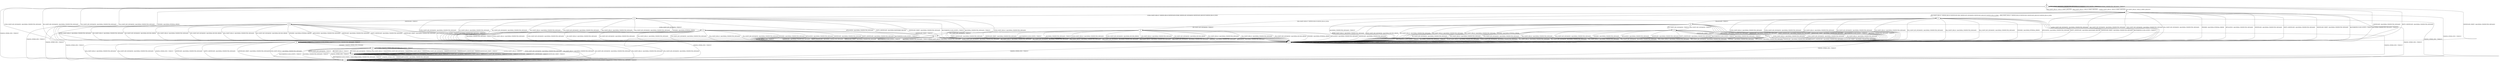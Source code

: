 digraph h4 {
s0 [label="s0"];
s1 [label="s1"];
s2 [label="s2"];
s3 [label="s3"];
s4 [label="s4"];
s5 [label="s5"];
s11 [label="s11"];
s6 [label="s6"];
s7 [label="s7"];
s12 [label="s12"];
s8 [label="s8"];
s9 [label="s9"];
s13 [label="s13"];
s10 [label="s10"];
s14 [label="s14"];
s15 [label="s15"];
s0 -> s1 [label="ECDH_CLIENT_HELLO / HELLO_VERIFY_REQUEST"];
s0 -> s2 [label="ECDH_CLIENT_KEY_EXCHANGE / Alert(FATAL,UNEXPECTED_MESSAGE)"];
s0 -> s1 [label="DH_CLIENT_HELLO / HELLO_VERIFY_REQUEST"];
s0 -> s2 [label="DH_CLIENT_KEY_EXCHANGE / Alert(FATAL,UNEXPECTED_MESSAGE)"];
s0 -> s1 [label="PSK_CLIENT_HELLO / HELLO_VERIFY_REQUEST"];
s0 -> s2 [label="PSK_CLIENT_KEY_EXCHANGE / Alert(FATAL,UNEXPECTED_MESSAGE)"];
s0 -> s1 [label="RSA_CLIENT_HELLO / HELLO_VERIFY_REQUEST"];
s0 -> s2 [label="RSA_CLIENT_KEY_EXCHANGE / Alert(FATAL,UNEXPECTED_MESSAGE)"];
s0 -> s3 [label="CHANGE_CIPHER_SPEC / TIMEOUT"];
s0 -> s2 [label="FINISHED / Alert(FATAL,INTERNAL_ERROR)"];
s0 -> s0 [label="APPLICATION / Alert(FATAL,UNEXPECTED_MESSAGE)"];
s0 -> s2 [label="CERTIFICATE / Alert(FATAL,UNEXPECTED_MESSAGE)"];
s0 -> s2 [label="EMPTY_CERTIFICATE / Alert(FATAL,UNEXPECTED_MESSAGE)"];
s0 -> s2 [label="CERTIFICATE_VERIFY / Alert(FATAL,UNEXPECTED_MESSAGE)"];
s0 -> s0 [label="Alert(WARNING,CLOSE_NOTIFY) / TIMEOUT"];
s0 -> s0 [label="Alert(FATAL,UNEXPECTED_MESSAGE) / TIMEOUT"];
s1 -> s4 [label="ECDH_CLIENT_HELLO / SERVER_HELLO,CERTIFICATE,ECDHE_SERVER_KEY_EXCHANGE,CERTIFICATE_REQUEST,SERVER_HELLO_DONE"];
s1 -> s2 [label="ECDH_CLIENT_KEY_EXCHANGE / Alert(FATAL,UNEXPECTED_MESSAGE)"];
s1 -> s11 [label="DH_CLIENT_HELLO / SERVER_HELLO,CERTIFICATE,DHE_SERVER_KEY_EXCHANGE,CERTIFICATE_REQUEST,SERVER_HELLO_DONE"];
s1 -> s2 [label="DH_CLIENT_KEY_EXCHANGE / Alert(FATAL,UNEXPECTED_MESSAGE)"];
s1 -> s5 [label="PSK_CLIENT_HELLO / SERVER_HELLO,SERVER_HELLO_DONE"];
s1 -> s2 [label="PSK_CLIENT_KEY_EXCHANGE / Alert(FATAL,UNEXPECTED_MESSAGE)"];
s1 -> s11 [label="RSA_CLIENT_HELLO / SERVER_HELLO,CERTIFICATE,CERTIFICATE_REQUEST,SERVER_HELLO_DONE"];
s1 -> s2 [label="RSA_CLIENT_KEY_EXCHANGE / Alert(FATAL,UNEXPECTED_MESSAGE)"];
s1 -> s3 [label="CHANGE_CIPHER_SPEC / TIMEOUT"];
s1 -> s2 [label="FINISHED / Alert(FATAL,INTERNAL_ERROR)"];
s1 -> s2 [label="APPLICATION / Alert(FATAL,UNEXPECTED_MESSAGE)"];
s1 -> s2 [label="CERTIFICATE / Alert(FATAL,UNEXPECTED_MESSAGE)"];
s1 -> s2 [label="EMPTY_CERTIFICATE / Alert(FATAL,UNEXPECTED_MESSAGE)"];
s1 -> s2 [label="CERTIFICATE_VERIFY / Alert(FATAL,UNEXPECTED_MESSAGE)"];
s1 -> s2 [label="Alert(WARNING,CLOSE_NOTIFY) / TIMEOUT"];
s1 -> s2 [label="Alert(FATAL,UNEXPECTED_MESSAGE) / TIMEOUT"];
s2 -> s2 [label="ECDH_CLIENT_HELLO / TIMEOUT"];
s2 -> s2 [label="ECDH_CLIENT_KEY_EXCHANGE / TIMEOUT"];
s2 -> s2 [label="DH_CLIENT_HELLO / TIMEOUT"];
s2 -> s2 [label="DH_CLIENT_KEY_EXCHANGE / TIMEOUT"];
s2 -> s2 [label="PSK_CLIENT_HELLO / TIMEOUT"];
s2 -> s2 [label="PSK_CLIENT_KEY_EXCHANGE / TIMEOUT"];
s2 -> s2 [label="RSA_CLIENT_HELLO / TIMEOUT"];
s2 -> s2 [label="RSA_CLIENT_KEY_EXCHANGE / TIMEOUT"];
s2 -> s3 [label="CHANGE_CIPHER_SPEC / TIMEOUT"];
s2 -> s2 [label="FINISHED / TIMEOUT"];
s2 -> s2 [label="APPLICATION / Alert(FATAL,UNEXPECTED_MESSAGE)"];
s2 -> s2 [label="CERTIFICATE / TIMEOUT"];
s2 -> s2 [label="EMPTY_CERTIFICATE / TIMEOUT"];
s2 -> s2 [label="CERTIFICATE_VERIFY / TIMEOUT"];
s2 -> s2 [label="Alert(WARNING,CLOSE_NOTIFY) / TIMEOUT"];
s2 -> s2 [label="Alert(FATAL,UNEXPECTED_MESSAGE) / TIMEOUT"];
s3 -> s3 [label="ECDH_CLIENT_HELLO / TIMEOUT"];
s3 -> s3 [label="ECDH_CLIENT_KEY_EXCHANGE / TIMEOUT"];
s3 -> s3 [label="DH_CLIENT_HELLO / TIMEOUT"];
s3 -> s3 [label="DH_CLIENT_KEY_EXCHANGE / TIMEOUT"];
s3 -> s3 [label="PSK_CLIENT_HELLO / TIMEOUT"];
s3 -> s3 [label="PSK_CLIENT_KEY_EXCHANGE / TIMEOUT"];
s3 -> s3 [label="RSA_CLIENT_HELLO / TIMEOUT"];
s3 -> s3 [label="RSA_CLIENT_KEY_EXCHANGE / TIMEOUT"];
s3 -> s3 [label="CHANGE_CIPHER_SPEC / TIMEOUT"];
s3 -> s3 [label="FINISHED / TIMEOUT"];
s3 -> s3 [label="APPLICATION / TIMEOUT"];
s3 -> s3 [label="CERTIFICATE / TIMEOUT"];
s3 -> s3 [label="EMPTY_CERTIFICATE / TIMEOUT"];
s3 -> s3 [label="CERTIFICATE_VERIFY / TIMEOUT"];
s3 -> s3 [label="Alert(WARNING,CLOSE_NOTIFY) / TIMEOUT"];
s3 -> s3 [label="Alert(FATAL,UNEXPECTED_MESSAGE) / TIMEOUT"];
s4 -> s2 [label="ECDH_CLIENT_HELLO / Alert(FATAL,UNEXPECTED_MESSAGE)"];
s4 -> s2 [label="ECDH_CLIENT_KEY_EXCHANGE / Alert(FATAL,UNEXPECTED_MESSAGE)"];
s4 -> s2 [label="DH_CLIENT_HELLO / Alert(FATAL,UNEXPECTED_MESSAGE)"];
s4 -> s2 [label="DH_CLIENT_KEY_EXCHANGE / Alert(FATAL,UNEXPECTED_MESSAGE)"];
s4 -> s2 [label="PSK_CLIENT_HELLO / Alert(FATAL,UNEXPECTED_MESSAGE)"];
s4 -> s2 [label="PSK_CLIENT_KEY_EXCHANGE / Alert(FATAL,UNEXPECTED_MESSAGE)"];
s4 -> s2 [label="RSA_CLIENT_HELLO / Alert(FATAL,UNEXPECTED_MESSAGE)"];
s4 -> s2 [label="RSA_CLIENT_KEY_EXCHANGE / Alert(FATAL,UNEXPECTED_MESSAGE)"];
s4 -> s3 [label="CHANGE_CIPHER_SPEC / TIMEOUT"];
s4 -> s2 [label="FINISHED / Alert(FATAL,INTERNAL_ERROR)"];
s4 -> s2 [label="APPLICATION / Alert(FATAL,UNEXPECTED_MESSAGE)"];
s4 -> s6 [label="CERTIFICATE / TIMEOUT"];
s4 -> s2 [label="EMPTY_CERTIFICATE / Alert(FATAL,HANDSHAKE_FAILURE)"];
s4 -> s2 [label="CERTIFICATE_VERIFY / Alert(FATAL,UNEXPECTED_MESSAGE)"];
s4 -> s2 [label="Alert(WARNING,CLOSE_NOTIFY) / TIMEOUT"];
s4 -> s2 [label="Alert(FATAL,UNEXPECTED_MESSAGE) / TIMEOUT"];
s5 -> s2 [label="ECDH_CLIENT_HELLO / Alert(FATAL,UNEXPECTED_MESSAGE)"];
s5 -> s2 [label="ECDH_CLIENT_KEY_EXCHANGE / Alert(FATAL,DECODE_ERROR)"];
s5 -> s2 [label="DH_CLIENT_HELLO / Alert(FATAL,UNEXPECTED_MESSAGE)"];
s5 -> s2 [label="DH_CLIENT_KEY_EXCHANGE / Alert(FATAL,DECODE_ERROR)"];
s5 -> s2 [label="PSK_CLIENT_HELLO / Alert(FATAL,UNEXPECTED_MESSAGE)"];
s5 -> s7 [label="PSK_CLIENT_KEY_EXCHANGE / TIMEOUT"];
s5 -> s2 [label="RSA_CLIENT_HELLO / Alert(FATAL,UNEXPECTED_MESSAGE)"];
s5 -> s2 [label="RSA_CLIENT_KEY_EXCHANGE / Alert(FATAL,DECODE_ERROR)"];
s5 -> s3 [label="CHANGE_CIPHER_SPEC / TIMEOUT"];
s5 -> s2 [label="FINISHED / Alert(FATAL,INTERNAL_ERROR)"];
s5 -> s2 [label="APPLICATION / Alert(FATAL,UNEXPECTED_MESSAGE)"];
s5 -> s2 [label="CERTIFICATE / Alert(FATAL,UNEXPECTED_MESSAGE)"];
s5 -> s2 [label="EMPTY_CERTIFICATE / Alert(FATAL,UNEXPECTED_MESSAGE)"];
s5 -> s2 [label="CERTIFICATE_VERIFY / Alert(FATAL,UNEXPECTED_MESSAGE)"];
s5 -> s2 [label="Alert(WARNING,CLOSE_NOTIFY) / TIMEOUT"];
s5 -> s2 [label="Alert(FATAL,UNEXPECTED_MESSAGE) / TIMEOUT"];
s11 -> s2 [label="ECDH_CLIENT_HELLO / Alert(FATAL,UNEXPECTED_MESSAGE)"];
s11 -> s2 [label="ECDH_CLIENT_KEY_EXCHANGE / Alert(FATAL,UNEXPECTED_MESSAGE)"];
s11 -> s2 [label="DH_CLIENT_HELLO / Alert(FATAL,UNEXPECTED_MESSAGE)"];
s11 -> s2 [label="DH_CLIENT_KEY_EXCHANGE / Alert(FATAL,UNEXPECTED_MESSAGE)"];
s11 -> s2 [label="PSK_CLIENT_HELLO / Alert(FATAL,UNEXPECTED_MESSAGE)"];
s11 -> s2 [label="PSK_CLIENT_KEY_EXCHANGE / Alert(FATAL,UNEXPECTED_MESSAGE)"];
s11 -> s2 [label="RSA_CLIENT_HELLO / Alert(FATAL,UNEXPECTED_MESSAGE)"];
s11 -> s2 [label="RSA_CLIENT_KEY_EXCHANGE / Alert(FATAL,UNEXPECTED_MESSAGE)"];
s11 -> s3 [label="CHANGE_CIPHER_SPEC / TIMEOUT"];
s11 -> s2 [label="FINISHED / Alert(FATAL,INTERNAL_ERROR)"];
s11 -> s2 [label="APPLICATION / Alert(FATAL,UNEXPECTED_MESSAGE)"];
s11 -> s12 [label="CERTIFICATE / TIMEOUT"];
s11 -> s2 [label="EMPTY_CERTIFICATE / Alert(FATAL,HANDSHAKE_FAILURE)"];
s11 -> s2 [label="CERTIFICATE_VERIFY / Alert(FATAL,UNEXPECTED_MESSAGE)"];
s11 -> s2 [label="Alert(WARNING,CLOSE_NOTIFY) / TIMEOUT"];
s11 -> s2 [label="Alert(FATAL,UNEXPECTED_MESSAGE) / TIMEOUT"];
s6 -> s2 [label="ECDH_CLIENT_HELLO / Alert(FATAL,UNEXPECTED_MESSAGE)"];
s6 -> s8 [label="ECDH_CLIENT_KEY_EXCHANGE / TIMEOUT"];
s6 -> s2 [label="DH_CLIENT_HELLO / Alert(FATAL,UNEXPECTED_MESSAGE)"];
s6 -> s2 [label="DH_CLIENT_KEY_EXCHANGE / Alert(FATAL,DECODE_ERROR)"];
s6 -> s2 [label="PSK_CLIENT_HELLO / Alert(FATAL,UNEXPECTED_MESSAGE)"];
s6 -> s2 [label="PSK_CLIENT_KEY_EXCHANGE / Alert(FATAL,DECODE_ERROR)"];
s6 -> s2 [label="RSA_CLIENT_HELLO / Alert(FATAL,UNEXPECTED_MESSAGE)"];
s6 -> s2 [label="RSA_CLIENT_KEY_EXCHANGE / Alert(FATAL,DECODE_ERROR)"];
s6 -> s3 [label="CHANGE_CIPHER_SPEC / TIMEOUT"];
s6 -> s2 [label="FINISHED / Alert(FATAL,INTERNAL_ERROR)"];
s6 -> s2 [label="APPLICATION / Alert(FATAL,UNEXPECTED_MESSAGE)"];
s6 -> s2 [label="CERTIFICATE / Alert(FATAL,UNEXPECTED_MESSAGE)"];
s6 -> s2 [label="EMPTY_CERTIFICATE / Alert(FATAL,UNEXPECTED_MESSAGE)"];
s6 -> s2 [label="CERTIFICATE_VERIFY / Alert(FATAL,UNEXPECTED_MESSAGE)"];
s6 -> s2 [label="Alert(WARNING,CLOSE_NOTIFY) / TIMEOUT"];
s6 -> s2 [label="Alert(FATAL,UNEXPECTED_MESSAGE) / TIMEOUT"];
s7 -> s2 [label="ECDH_CLIENT_HELLO / Alert(FATAL,UNEXPECTED_MESSAGE)"];
s7 -> s2 [label="ECDH_CLIENT_KEY_EXCHANGE / Alert(FATAL,UNEXPECTED_MESSAGE)"];
s7 -> s2 [label="DH_CLIENT_HELLO / Alert(FATAL,UNEXPECTED_MESSAGE)"];
s7 -> s2 [label="DH_CLIENT_KEY_EXCHANGE / Alert(FATAL,UNEXPECTED_MESSAGE)"];
s7 -> s2 [label="PSK_CLIENT_HELLO / Alert(FATAL,UNEXPECTED_MESSAGE)"];
s7 -> s2 [label="PSK_CLIENT_KEY_EXCHANGE / Alert(FATAL,UNEXPECTED_MESSAGE)"];
s7 -> s2 [label="RSA_CLIENT_HELLO / Alert(FATAL,UNEXPECTED_MESSAGE)"];
s7 -> s2 [label="RSA_CLIENT_KEY_EXCHANGE / Alert(FATAL,UNEXPECTED_MESSAGE)"];
s7 -> s9 [label="CHANGE_CIPHER_SPEC / TIMEOUT"];
s7 -> s2 [label="FINISHED / Alert(FATAL,UNEXPECTED_MESSAGE)"];
s7 -> s2 [label="APPLICATION / Alert(FATAL,UNEXPECTED_MESSAGE)"];
s7 -> s2 [label="CERTIFICATE / Alert(FATAL,UNEXPECTED_MESSAGE)"];
s7 -> s2 [label="EMPTY_CERTIFICATE / Alert(FATAL,UNEXPECTED_MESSAGE)"];
s7 -> s2 [label="CERTIFICATE_VERIFY / Alert(FATAL,UNEXPECTED_MESSAGE)"];
s7 -> s2 [label="Alert(WARNING,CLOSE_NOTIFY) / TIMEOUT"];
s7 -> s2 [label="Alert(FATAL,UNEXPECTED_MESSAGE) / TIMEOUT"];
s12 -> s2 [label="ECDH_CLIENT_HELLO / Alert(FATAL,UNEXPECTED_MESSAGE)"];
s12 -> s2 [label="ECDH_CLIENT_KEY_EXCHANGE / Alert(FATAL,DECODE_ERROR)"];
s12 -> s2 [label="DH_CLIENT_HELLO / Alert(FATAL,UNEXPECTED_MESSAGE)"];
s12 -> s8 [label="DH_CLIENT_KEY_EXCHANGE / TIMEOUT"];
s12 -> s2 [label="PSK_CLIENT_HELLO / Alert(FATAL,UNEXPECTED_MESSAGE)"];
s12 -> s13 [label="PSK_CLIENT_KEY_EXCHANGE / TIMEOUT"];
s12 -> s2 [label="RSA_CLIENT_HELLO / Alert(FATAL,UNEXPECTED_MESSAGE)"];
s12 -> s13 [label="RSA_CLIENT_KEY_EXCHANGE / TIMEOUT"];
s12 -> s3 [label="CHANGE_CIPHER_SPEC / TIMEOUT"];
s12 -> s2 [label="FINISHED / Alert(FATAL,INTERNAL_ERROR)"];
s12 -> s2 [label="APPLICATION / Alert(FATAL,UNEXPECTED_MESSAGE)"];
s12 -> s2 [label="CERTIFICATE / Alert(FATAL,UNEXPECTED_MESSAGE)"];
s12 -> s2 [label="EMPTY_CERTIFICATE / Alert(FATAL,UNEXPECTED_MESSAGE)"];
s12 -> s2 [label="CERTIFICATE_VERIFY / Alert(FATAL,UNEXPECTED_MESSAGE)"];
s12 -> s2 [label="Alert(WARNING,CLOSE_NOTIFY) / TIMEOUT"];
s12 -> s2 [label="Alert(FATAL,UNEXPECTED_MESSAGE) / TIMEOUT"];
s8 -> s2 [label="ECDH_CLIENT_HELLO / Alert(FATAL,UNEXPECTED_MESSAGE)"];
s8 -> s2 [label="ECDH_CLIENT_KEY_EXCHANGE / Alert(FATAL,UNEXPECTED_MESSAGE)"];
s8 -> s2 [label="DH_CLIENT_HELLO / Alert(FATAL,UNEXPECTED_MESSAGE)"];
s8 -> s2 [label="DH_CLIENT_KEY_EXCHANGE / Alert(FATAL,UNEXPECTED_MESSAGE)"];
s8 -> s2 [label="PSK_CLIENT_HELLO / Alert(FATAL,UNEXPECTED_MESSAGE)"];
s8 -> s2 [label="PSK_CLIENT_KEY_EXCHANGE / Alert(FATAL,UNEXPECTED_MESSAGE)"];
s8 -> s2 [label="RSA_CLIENT_HELLO / Alert(FATAL,UNEXPECTED_MESSAGE)"];
s8 -> s2 [label="RSA_CLIENT_KEY_EXCHANGE / Alert(FATAL,UNEXPECTED_MESSAGE)"];
s8 -> s3 [label="CHANGE_CIPHER_SPEC / TIMEOUT"];
s8 -> s2 [label="FINISHED / Alert(FATAL,UNEXPECTED_MESSAGE)"];
s8 -> s2 [label="APPLICATION / Alert(FATAL,UNEXPECTED_MESSAGE)"];
s8 -> s2 [label="CERTIFICATE / Alert(FATAL,UNEXPECTED_MESSAGE)"];
s8 -> s2 [label="EMPTY_CERTIFICATE / Alert(FATAL,UNEXPECTED_MESSAGE)"];
s8 -> s7 [label="CERTIFICATE_VERIFY / TIMEOUT"];
s8 -> s2 [label="Alert(WARNING,CLOSE_NOTIFY) / TIMEOUT"];
s8 -> s2 [label="Alert(FATAL,UNEXPECTED_MESSAGE) / TIMEOUT"];
s9 -> s3 [label="ECDH_CLIENT_HELLO / Alert(FATAL,UNEXPECTED_MESSAGE)"];
s9 -> s3 [label="ECDH_CLIENT_KEY_EXCHANGE / Alert(FATAL,UNEXPECTED_MESSAGE)"];
s9 -> s3 [label="DH_CLIENT_HELLO / Alert(FATAL,UNEXPECTED_MESSAGE)"];
s9 -> s3 [label="DH_CLIENT_KEY_EXCHANGE / Alert(FATAL,UNEXPECTED_MESSAGE)"];
s9 -> s3 [label="PSK_CLIENT_HELLO / Alert(FATAL,UNEXPECTED_MESSAGE)"];
s9 -> s3 [label="PSK_CLIENT_KEY_EXCHANGE / Alert(FATAL,UNEXPECTED_MESSAGE)"];
s9 -> s3 [label="RSA_CLIENT_HELLO / Alert(FATAL,UNEXPECTED_MESSAGE)"];
s9 -> s3 [label="RSA_CLIENT_KEY_EXCHANGE / Alert(FATAL,UNEXPECTED_MESSAGE)"];
s9 -> s3 [label="CHANGE_CIPHER_SPEC / TIMEOUT"];
s9 -> s10 [label="FINISHED / CHANGE_CIPHER_SPEC,FINISHED"];
s9 -> s9 [label="APPLICATION / TIMEOUT"];
s9 -> s3 [label="CERTIFICATE / Alert(FATAL,UNEXPECTED_MESSAGE)"];
s9 -> s3 [label="EMPTY_CERTIFICATE / Alert(FATAL,UNEXPECTED_MESSAGE)"];
s9 -> s3 [label="CERTIFICATE_VERIFY / Alert(FATAL,UNEXPECTED_MESSAGE)"];
s9 -> s9 [label="Alert(WARNING,CLOSE_NOTIFY) / TIMEOUT"];
s9 -> s9 [label="Alert(FATAL,UNEXPECTED_MESSAGE) / TIMEOUT"];
s13 -> s2 [label="ECDH_CLIENT_HELLO / Alert(FATAL,UNEXPECTED_MESSAGE)"];
s13 -> s2 [label="ECDH_CLIENT_KEY_EXCHANGE / Alert(FATAL,UNEXPECTED_MESSAGE)"];
s13 -> s2 [label="DH_CLIENT_HELLO / Alert(FATAL,UNEXPECTED_MESSAGE)"];
s13 -> s2 [label="DH_CLIENT_KEY_EXCHANGE / Alert(FATAL,UNEXPECTED_MESSAGE)"];
s13 -> s2 [label="PSK_CLIENT_HELLO / Alert(FATAL,UNEXPECTED_MESSAGE)"];
s13 -> s2 [label="PSK_CLIENT_KEY_EXCHANGE / Alert(FATAL,UNEXPECTED_MESSAGE)"];
s13 -> s2 [label="RSA_CLIENT_HELLO / Alert(FATAL,UNEXPECTED_MESSAGE)"];
s13 -> s2 [label="RSA_CLIENT_KEY_EXCHANGE / Alert(FATAL,UNEXPECTED_MESSAGE)"];
s13 -> s3 [label="CHANGE_CIPHER_SPEC / TIMEOUT"];
s13 -> s2 [label="FINISHED / Alert(FATAL,UNEXPECTED_MESSAGE)"];
s13 -> s2 [label="APPLICATION / Alert(FATAL,UNEXPECTED_MESSAGE)"];
s13 -> s2 [label="CERTIFICATE / Alert(FATAL,UNEXPECTED_MESSAGE)"];
s13 -> s2 [label="EMPTY_CERTIFICATE / Alert(FATAL,UNEXPECTED_MESSAGE)"];
s13 -> s14 [label="CERTIFICATE_VERIFY / TIMEOUT"];
s13 -> s2 [label="Alert(WARNING,CLOSE_NOTIFY) / TIMEOUT"];
s13 -> s2 [label="Alert(FATAL,UNEXPECTED_MESSAGE) / TIMEOUT"];
s10 -> s15 [label="ECDH_CLIENT_HELLO / TIMEOUT"];
s10 -> s15 [label="ECDH_CLIENT_KEY_EXCHANGE / TIMEOUT"];
s10 -> s15 [label="DH_CLIENT_HELLO / TIMEOUT"];
s10 -> s15 [label="DH_CLIENT_KEY_EXCHANGE / TIMEOUT"];
s10 -> s15 [label="PSK_CLIENT_HELLO / TIMEOUT"];
s10 -> s15 [label="PSK_CLIENT_KEY_EXCHANGE / TIMEOUT"];
s10 -> s15 [label="RSA_CLIENT_HELLO / TIMEOUT"];
s10 -> s15 [label="RSA_CLIENT_KEY_EXCHANGE / TIMEOUT"];
s10 -> s3 [label="CHANGE_CIPHER_SPEC / TIMEOUT"];
s10 -> s10 [label="FINISHED / CHANGE_CIPHER_SPEC,FINISHED"];
s10 -> s10 [label="APPLICATION / TIMEOUT"];
s10 -> s15 [label="CERTIFICATE / TIMEOUT"];
s10 -> s15 [label="EMPTY_CERTIFICATE / TIMEOUT"];
s10 -> s15 [label="CERTIFICATE_VERIFY / TIMEOUT"];
s10 -> s3 [label="Alert(WARNING,CLOSE_NOTIFY) / TIMEOUT"];
s10 -> s3 [label="Alert(FATAL,UNEXPECTED_MESSAGE) / TIMEOUT"];
s14 -> s2 [label="ECDH_CLIENT_HELLO / Alert(FATAL,UNEXPECTED_MESSAGE)"];
s14 -> s2 [label="ECDH_CLIENT_KEY_EXCHANGE / Alert(FATAL,UNEXPECTED_MESSAGE)"];
s14 -> s2 [label="DH_CLIENT_HELLO / Alert(FATAL,UNEXPECTED_MESSAGE)"];
s14 -> s2 [label="DH_CLIENT_KEY_EXCHANGE / Alert(FATAL,UNEXPECTED_MESSAGE)"];
s14 -> s2 [label="PSK_CLIENT_HELLO / Alert(FATAL,UNEXPECTED_MESSAGE)"];
s14 -> s2 [label="PSK_CLIENT_KEY_EXCHANGE / Alert(FATAL,UNEXPECTED_MESSAGE)"];
s14 -> s2 [label="RSA_CLIENT_HELLO / Alert(FATAL,UNEXPECTED_MESSAGE)"];
s14 -> s2 [label="RSA_CLIENT_KEY_EXCHANGE / Alert(FATAL,UNEXPECTED_MESSAGE)"];
s14 -> s3 [label="CHANGE_CIPHER_SPEC / TIMEOUT"];
s14 -> s2 [label="FINISHED / Alert(FATAL,UNEXPECTED_MESSAGE)"];
s14 -> s2 [label="APPLICATION / Alert(FATAL,UNEXPECTED_MESSAGE)"];
s14 -> s2 [label="CERTIFICATE / Alert(FATAL,UNEXPECTED_MESSAGE)"];
s14 -> s2 [label="EMPTY_CERTIFICATE / Alert(FATAL,UNEXPECTED_MESSAGE)"];
s14 -> s2 [label="CERTIFICATE_VERIFY / Alert(FATAL,UNEXPECTED_MESSAGE)"];
s14 -> s2 [label="Alert(WARNING,CLOSE_NOTIFY) / TIMEOUT"];
s14 -> s2 [label="Alert(FATAL,UNEXPECTED_MESSAGE) / TIMEOUT"];
s15 -> s15 [label="ECDH_CLIENT_HELLO / TIMEOUT"];
s15 -> s15 [label="ECDH_CLIENT_KEY_EXCHANGE / TIMEOUT"];
s15 -> s15 [label="DH_CLIENT_HELLO / TIMEOUT"];
s15 -> s15 [label="DH_CLIENT_KEY_EXCHANGE / TIMEOUT"];
s15 -> s15 [label="PSK_CLIENT_HELLO / TIMEOUT"];
s15 -> s15 [label="PSK_CLIENT_KEY_EXCHANGE / TIMEOUT"];
s15 -> s15 [label="RSA_CLIENT_HELLO / TIMEOUT"];
s15 -> s15 [label="RSA_CLIENT_KEY_EXCHANGE / TIMEOUT"];
s15 -> s3 [label="CHANGE_CIPHER_SPEC / TIMEOUT"];
s15 -> s15 [label="FINISHED / TIMEOUT"];
s15 -> s3 [label="APPLICATION / Alert(FATAL,UNEXPECTED_MESSAGE)"];
s15 -> s15 [label="CERTIFICATE / TIMEOUT"];
s15 -> s15 [label="EMPTY_CERTIFICATE / TIMEOUT"];
s15 -> s15 [label="CERTIFICATE_VERIFY / TIMEOUT"];
s15 -> s3 [label="Alert(WARNING,CLOSE_NOTIFY) / TIMEOUT"];
s15 -> s3 [label="Alert(FATAL,UNEXPECTED_MESSAGE) / TIMEOUT"];
__start0 [shape=none, label=""];
__start0 -> s0 [label=""];
}
